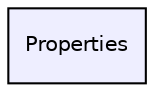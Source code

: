 digraph "Properties" {
  compound=true
  node [ fontsize="10", fontname="Helvetica"];
  edge [ labelfontsize="10", labelfontname="Helvetica"];
  dir_d051c76eebdc544d9c3d734575641c72 [shape=box, label="Properties", style="filled", fillcolor="#eeeeff", pencolor="black", URL="dir_d051c76eebdc544d9c3d734575641c72.html"];
}
